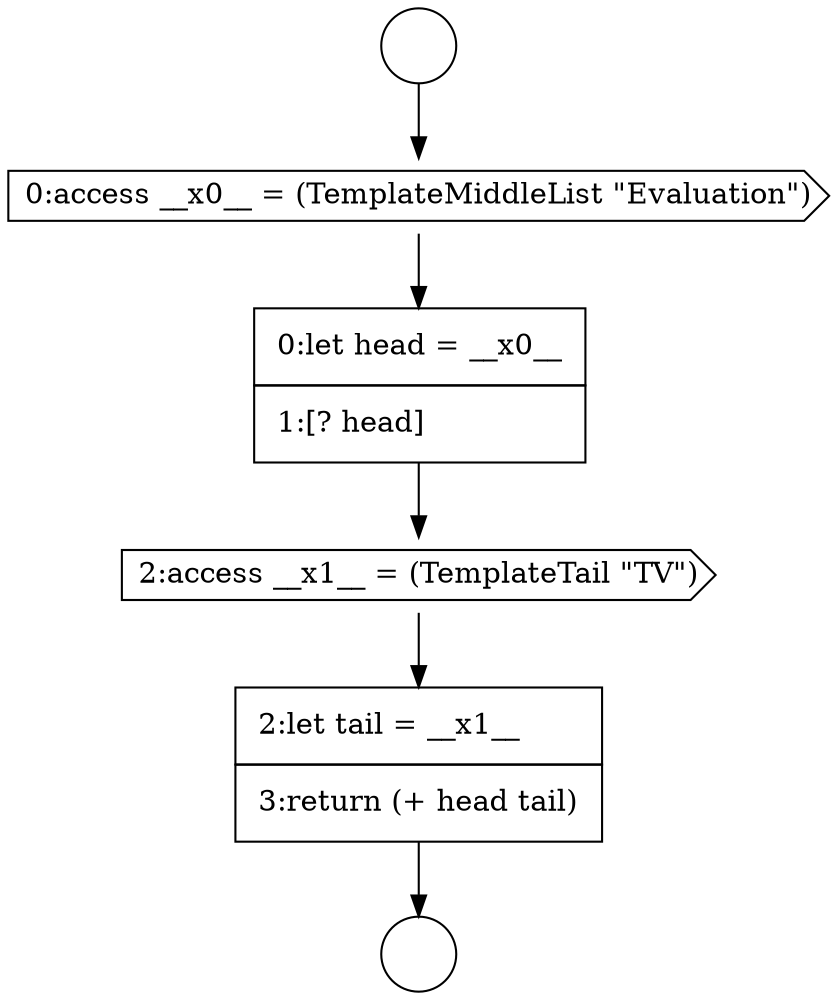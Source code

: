 digraph {
  node3902 [shape=none, margin=0, label=<<font color="black">
    <table border="0" cellborder="1" cellspacing="0" cellpadding="10">
      <tr><td align="left">0:let head = __x0__</td></tr>
      <tr><td align="left">1:[? head]</td></tr>
    </table>
  </font>> color="black" fillcolor="white" style=filled]
  node3899 [shape=circle label=" " color="black" fillcolor="white" style=filled]
  node3903 [shape=cds, label=<<font color="black">2:access __x1__ = (TemplateTail &quot;TV&quot;)</font>> color="black" fillcolor="white" style=filled]
  node3900 [shape=circle label=" " color="black" fillcolor="white" style=filled]
  node3904 [shape=none, margin=0, label=<<font color="black">
    <table border="0" cellborder="1" cellspacing="0" cellpadding="10">
      <tr><td align="left">2:let tail = __x1__</td></tr>
      <tr><td align="left">3:return (+ head tail)</td></tr>
    </table>
  </font>> color="black" fillcolor="white" style=filled]
  node3901 [shape=cds, label=<<font color="black">0:access __x0__ = (TemplateMiddleList &quot;Evaluation&quot;)</font>> color="black" fillcolor="white" style=filled]
  node3901 -> node3902 [ color="black"]
  node3902 -> node3903 [ color="black"]
  node3904 -> node3900 [ color="black"]
  node3899 -> node3901 [ color="black"]
  node3903 -> node3904 [ color="black"]
}
